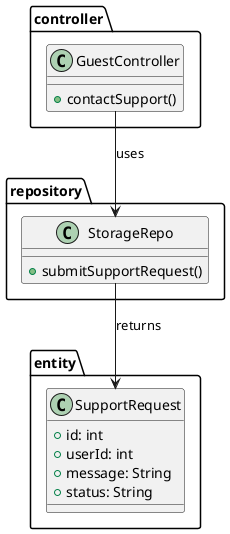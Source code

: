; filepath: /home/slightlywind/Repositories/Legacy/SWD392/class_diagrams/contacting_support.puml
@startuml
package controller {
    class GuestController {
        +contactSupport()
    }
}

package repository {
    class StorageRepo {
        +submitSupportRequest()
    }
}

package entity {
    class SupportRequest {
        +id: int
        +userId: int
        +message: String
        +status: String
    }
}

GuestController --> StorageRepo : uses
StorageRepo --> SupportRequest : returns
@enduml